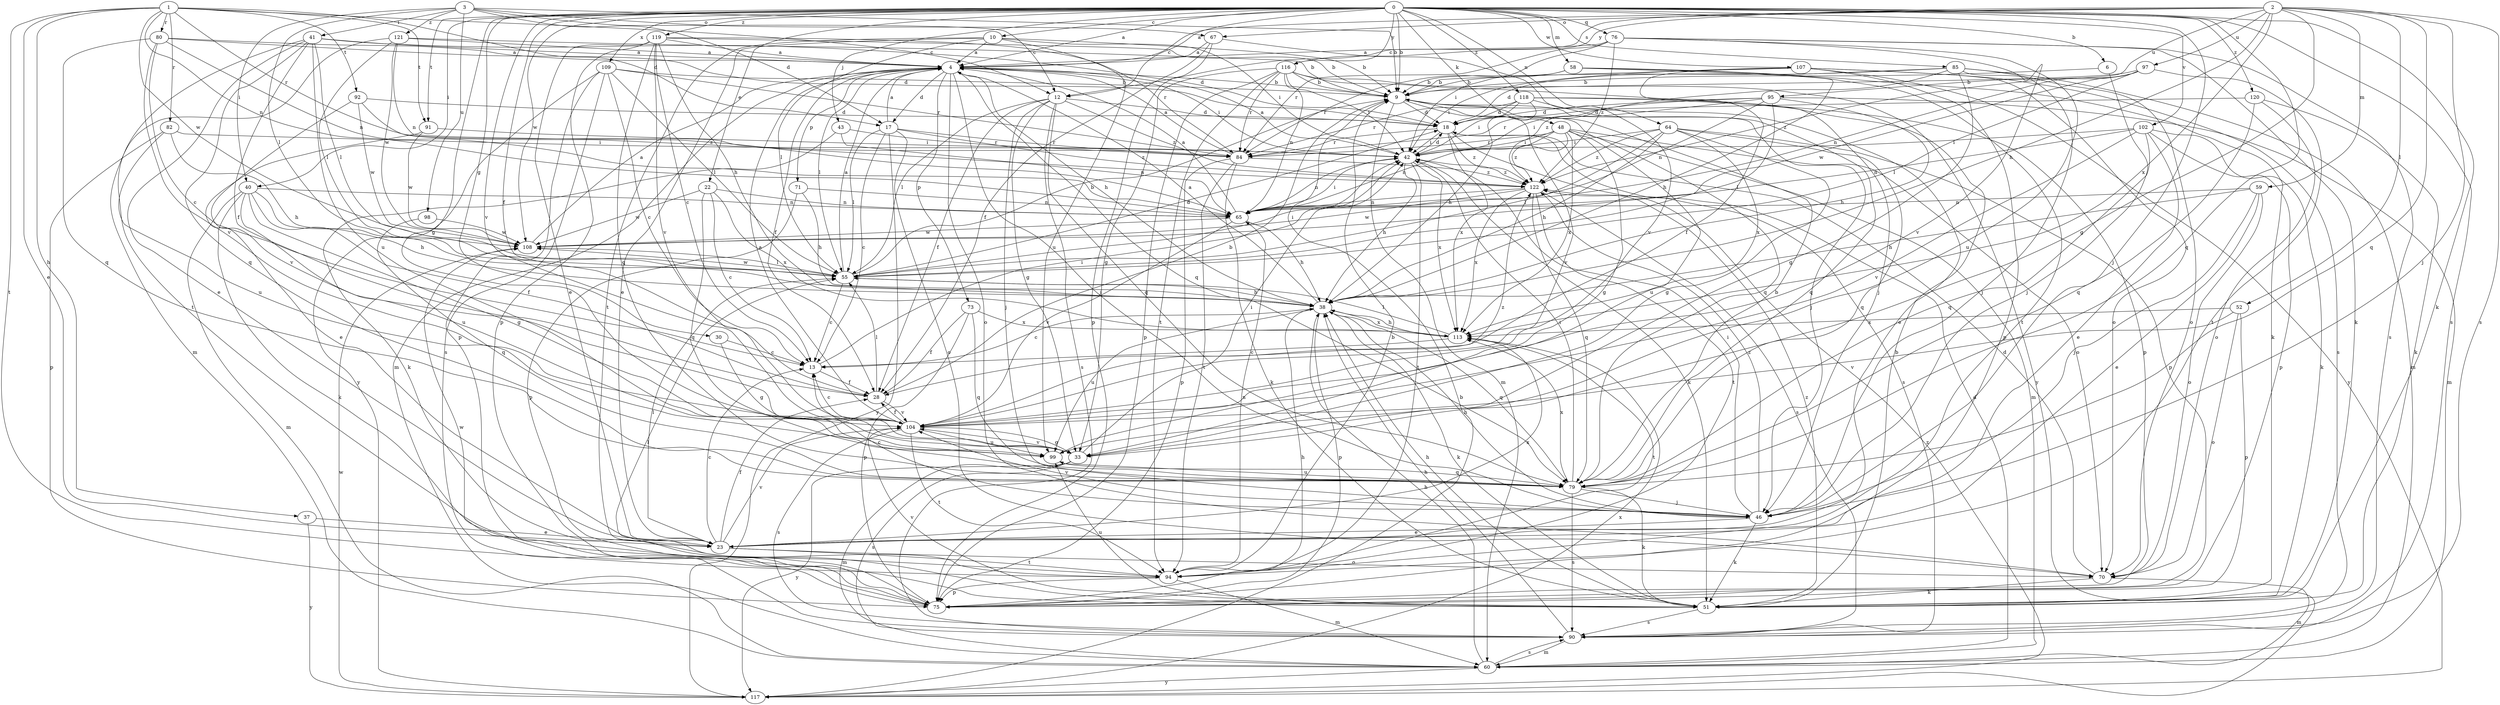 strict digraph  {
0;
1;
2;
3;
4;
6;
9;
10;
12;
13;
17;
18;
22;
23;
28;
30;
33;
37;
38;
40;
41;
42;
43;
46;
48;
51;
52;
55;
58;
59;
60;
64;
65;
67;
70;
71;
73;
75;
76;
79;
80;
82;
84;
85;
90;
91;
92;
94;
95;
97;
98;
99;
102;
104;
107;
108;
109;
113;
116;
117;
118;
119;
120;
121;
122;
0 -> 4  [label=a];
0 -> 6  [label=b];
0 -> 9  [label=b];
0 -> 10  [label=c];
0 -> 12  [label=c];
0 -> 22  [label=e];
0 -> 28  [label=f];
0 -> 30  [label=g];
0 -> 33  [label=g];
0 -> 40  [label=i];
0 -> 43  [label=j];
0 -> 46  [label=j];
0 -> 48  [label=k];
0 -> 51  [label=k];
0 -> 58  [label=m];
0 -> 64  [label=n];
0 -> 76  [label=q];
0 -> 79  [label=q];
0 -> 85  [label=s];
0 -> 90  [label=s];
0 -> 91  [label=t];
0 -> 102  [label=v];
0 -> 104  [label=v];
0 -> 107  [label=w];
0 -> 108  [label=w];
0 -> 109  [label=x];
0 -> 116  [label=y];
0 -> 118  [label=z];
0 -> 119  [label=z];
0 -> 120  [label=z];
1 -> 12  [label=c];
1 -> 17  [label=d];
1 -> 23  [label=e];
1 -> 37  [label=h];
1 -> 65  [label=n];
1 -> 80  [label=r];
1 -> 82  [label=r];
1 -> 84  [label=r];
1 -> 91  [label=t];
1 -> 92  [label=t];
1 -> 94  [label=t];
1 -> 108  [label=w];
2 -> 4  [label=a];
2 -> 12  [label=c];
2 -> 33  [label=g];
2 -> 38  [label=h];
2 -> 46  [label=j];
2 -> 52  [label=l];
2 -> 59  [label=m];
2 -> 67  [label=o];
2 -> 79  [label=q];
2 -> 90  [label=s];
2 -> 95  [label=u];
2 -> 97  [label=u];
2 -> 113  [label=x];
2 -> 116  [label=y];
3 -> 9  [label=b];
3 -> 12  [label=c];
3 -> 17  [label=d];
3 -> 40  [label=i];
3 -> 41  [label=i];
3 -> 55  [label=l];
3 -> 67  [label=o];
3 -> 98  [label=u];
3 -> 121  [label=z];
4 -> 9  [label=b];
4 -> 17  [label=d];
4 -> 28  [label=f];
4 -> 38  [label=h];
4 -> 42  [label=i];
4 -> 46  [label=j];
4 -> 55  [label=l];
4 -> 60  [label=m];
4 -> 70  [label=o];
4 -> 71  [label=p];
4 -> 73  [label=p];
4 -> 79  [label=q];
6 -> 9  [label=b];
6 -> 46  [label=j];
9 -> 18  [label=d];
9 -> 46  [label=j];
9 -> 60  [label=m];
9 -> 79  [label=q];
9 -> 104  [label=v];
10 -> 4  [label=a];
10 -> 9  [label=b];
10 -> 23  [label=e];
10 -> 42  [label=i];
10 -> 55  [label=l];
10 -> 94  [label=t];
10 -> 99  [label=u];
12 -> 18  [label=d];
12 -> 28  [label=f];
12 -> 33  [label=g];
12 -> 46  [label=j];
12 -> 55  [label=l];
12 -> 79  [label=q];
12 -> 90  [label=s];
12 -> 122  [label=z];
13 -> 28  [label=f];
13 -> 42  [label=i];
17 -> 4  [label=a];
17 -> 13  [label=c];
17 -> 55  [label=l];
17 -> 70  [label=o];
17 -> 84  [label=r];
17 -> 117  [label=y];
17 -> 122  [label=z];
18 -> 42  [label=i];
18 -> 84  [label=r];
18 -> 90  [label=s];
18 -> 113  [label=x];
18 -> 122  [label=z];
22 -> 13  [label=c];
22 -> 65  [label=n];
22 -> 79  [label=q];
22 -> 108  [label=w];
22 -> 113  [label=x];
23 -> 13  [label=c];
23 -> 28  [label=f];
23 -> 55  [label=l];
23 -> 70  [label=o];
23 -> 94  [label=t];
23 -> 104  [label=v];
23 -> 113  [label=x];
28 -> 9  [label=b];
28 -> 55  [label=l];
28 -> 104  [label=v];
30 -> 13  [label=c];
30 -> 33  [label=g];
33 -> 42  [label=i];
33 -> 60  [label=m];
33 -> 90  [label=s];
33 -> 104  [label=v];
33 -> 117  [label=y];
37 -> 23  [label=e];
37 -> 117  [label=y];
38 -> 4  [label=a];
38 -> 13  [label=c];
38 -> 51  [label=k];
38 -> 75  [label=p];
38 -> 79  [label=q];
38 -> 99  [label=u];
38 -> 113  [label=x];
40 -> 28  [label=f];
40 -> 33  [label=g];
40 -> 38  [label=h];
40 -> 51  [label=k];
40 -> 60  [label=m];
40 -> 65  [label=n];
40 -> 99  [label=u];
41 -> 4  [label=a];
41 -> 18  [label=d];
41 -> 23  [label=e];
41 -> 28  [label=f];
41 -> 55  [label=l];
41 -> 79  [label=q];
41 -> 94  [label=t];
41 -> 99  [label=u];
42 -> 4  [label=a];
42 -> 18  [label=d];
42 -> 38  [label=h];
42 -> 51  [label=k];
42 -> 65  [label=n];
42 -> 94  [label=t];
42 -> 113  [label=x];
42 -> 122  [label=z];
43 -> 51  [label=k];
43 -> 65  [label=n];
43 -> 84  [label=r];
46 -> 13  [label=c];
46 -> 23  [label=e];
46 -> 38  [label=h];
46 -> 42  [label=i];
46 -> 51  [label=k];
46 -> 104  [label=v];
46 -> 122  [label=z];
48 -> 33  [label=g];
48 -> 42  [label=i];
48 -> 60  [label=m];
48 -> 65  [label=n];
48 -> 70  [label=o];
48 -> 84  [label=r];
48 -> 99  [label=u];
48 -> 113  [label=x];
48 -> 122  [label=z];
51 -> 9  [label=b];
51 -> 38  [label=h];
51 -> 90  [label=s];
51 -> 99  [label=u];
51 -> 104  [label=v];
51 -> 122  [label=z];
52 -> 70  [label=o];
52 -> 75  [label=p];
52 -> 104  [label=v];
52 -> 113  [label=x];
55 -> 4  [label=a];
55 -> 9  [label=b];
55 -> 13  [label=c];
55 -> 18  [label=d];
55 -> 38  [label=h];
55 -> 42  [label=i];
55 -> 108  [label=w];
58 -> 9  [label=b];
58 -> 38  [label=h];
58 -> 51  [label=k];
58 -> 84  [label=r];
58 -> 94  [label=t];
59 -> 23  [label=e];
59 -> 38  [label=h];
59 -> 46  [label=j];
59 -> 65  [label=n];
59 -> 70  [label=o];
60 -> 18  [label=d];
60 -> 38  [label=h];
60 -> 90  [label=s];
60 -> 117  [label=y];
64 -> 33  [label=g];
64 -> 38  [label=h];
64 -> 42  [label=i];
64 -> 55  [label=l];
64 -> 75  [label=p];
64 -> 79  [label=q];
64 -> 113  [label=x];
64 -> 122  [label=z];
65 -> 4  [label=a];
65 -> 38  [label=h];
65 -> 42  [label=i];
65 -> 104  [label=v];
65 -> 108  [label=w];
67 -> 4  [label=a];
67 -> 28  [label=f];
67 -> 75  [label=p];
67 -> 104  [label=v];
70 -> 18  [label=d];
70 -> 51  [label=k];
70 -> 60  [label=m];
71 -> 38  [label=h];
71 -> 65  [label=n];
71 -> 75  [label=p];
73 -> 28  [label=f];
73 -> 75  [label=p];
73 -> 79  [label=q];
73 -> 113  [label=x];
75 -> 38  [label=h];
75 -> 55  [label=l];
75 -> 108  [label=w];
76 -> 4  [label=a];
76 -> 42  [label=i];
76 -> 51  [label=k];
76 -> 84  [label=r];
76 -> 90  [label=s];
76 -> 99  [label=u];
76 -> 104  [label=v];
76 -> 122  [label=z];
79 -> 9  [label=b];
79 -> 42  [label=i];
79 -> 46  [label=j];
79 -> 51  [label=k];
79 -> 90  [label=s];
79 -> 99  [label=u];
79 -> 113  [label=x];
80 -> 4  [label=a];
80 -> 13  [label=c];
80 -> 18  [label=d];
80 -> 65  [label=n];
80 -> 79  [label=q];
80 -> 104  [label=v];
82 -> 38  [label=h];
82 -> 42  [label=i];
82 -> 75  [label=p];
82 -> 99  [label=u];
84 -> 4  [label=a];
84 -> 51  [label=k];
84 -> 75  [label=p];
84 -> 94  [label=t];
84 -> 122  [label=z];
85 -> 9  [label=b];
85 -> 18  [label=d];
85 -> 33  [label=g];
85 -> 46  [label=j];
85 -> 60  [label=m];
85 -> 70  [label=o];
85 -> 122  [label=z];
90 -> 38  [label=h];
90 -> 60  [label=m];
91 -> 23  [label=e];
91 -> 42  [label=i];
91 -> 108  [label=w];
92 -> 18  [label=d];
92 -> 104  [label=v];
92 -> 108  [label=w];
92 -> 122  [label=z];
94 -> 9  [label=b];
94 -> 60  [label=m];
94 -> 65  [label=n];
94 -> 75  [label=p];
95 -> 18  [label=d];
95 -> 38  [label=h];
95 -> 42  [label=i];
95 -> 55  [label=l];
95 -> 60  [label=m];
95 -> 65  [label=n];
95 -> 84  [label=r];
97 -> 9  [label=b];
97 -> 55  [label=l];
97 -> 65  [label=n];
97 -> 94  [label=t];
97 -> 108  [label=w];
97 -> 122  [label=z];
98 -> 79  [label=q];
98 -> 108  [label=w];
99 -> 79  [label=q];
102 -> 23  [label=e];
102 -> 42  [label=i];
102 -> 51  [label=k];
102 -> 65  [label=n];
102 -> 75  [label=p];
102 -> 79  [label=q];
102 -> 104  [label=v];
104 -> 4  [label=a];
104 -> 13  [label=c];
104 -> 28  [label=f];
104 -> 33  [label=g];
104 -> 90  [label=s];
104 -> 94  [label=t];
104 -> 99  [label=u];
104 -> 122  [label=z];
107 -> 9  [label=b];
107 -> 28  [label=f];
107 -> 42  [label=i];
107 -> 70  [label=o];
107 -> 75  [label=p];
107 -> 90  [label=s];
107 -> 117  [label=y];
108 -> 4  [label=a];
108 -> 55  [label=l];
109 -> 9  [label=b];
109 -> 13  [label=c];
109 -> 55  [label=l];
109 -> 75  [label=p];
109 -> 84  [label=r];
109 -> 90  [label=s];
109 -> 117  [label=y];
113 -> 13  [label=c];
113 -> 38  [label=h];
113 -> 55  [label=l];
113 -> 94  [label=t];
116 -> 9  [label=b];
116 -> 33  [label=g];
116 -> 42  [label=i];
116 -> 46  [label=j];
116 -> 65  [label=n];
116 -> 75  [label=p];
116 -> 84  [label=r];
116 -> 94  [label=t];
116 -> 117  [label=y];
117 -> 9  [label=b];
117 -> 108  [label=w];
117 -> 113  [label=x];
117 -> 122  [label=z];
118 -> 18  [label=d];
118 -> 23  [label=e];
118 -> 38  [label=h];
118 -> 42  [label=i];
118 -> 75  [label=p];
118 -> 79  [label=q];
118 -> 84  [label=r];
119 -> 4  [label=a];
119 -> 9  [label=b];
119 -> 13  [label=c];
119 -> 23  [label=e];
119 -> 38  [label=h];
119 -> 75  [label=p];
119 -> 79  [label=q];
119 -> 84  [label=r];
119 -> 104  [label=v];
120 -> 18  [label=d];
120 -> 51  [label=k];
120 -> 70  [label=o];
120 -> 79  [label=q];
121 -> 4  [label=a];
121 -> 9  [label=b];
121 -> 55  [label=l];
121 -> 60  [label=m];
121 -> 65  [label=n];
121 -> 108  [label=w];
122 -> 65  [label=n];
122 -> 79  [label=q];
122 -> 90  [label=s];
122 -> 94  [label=t];
122 -> 108  [label=w];
122 -> 113  [label=x];
}

